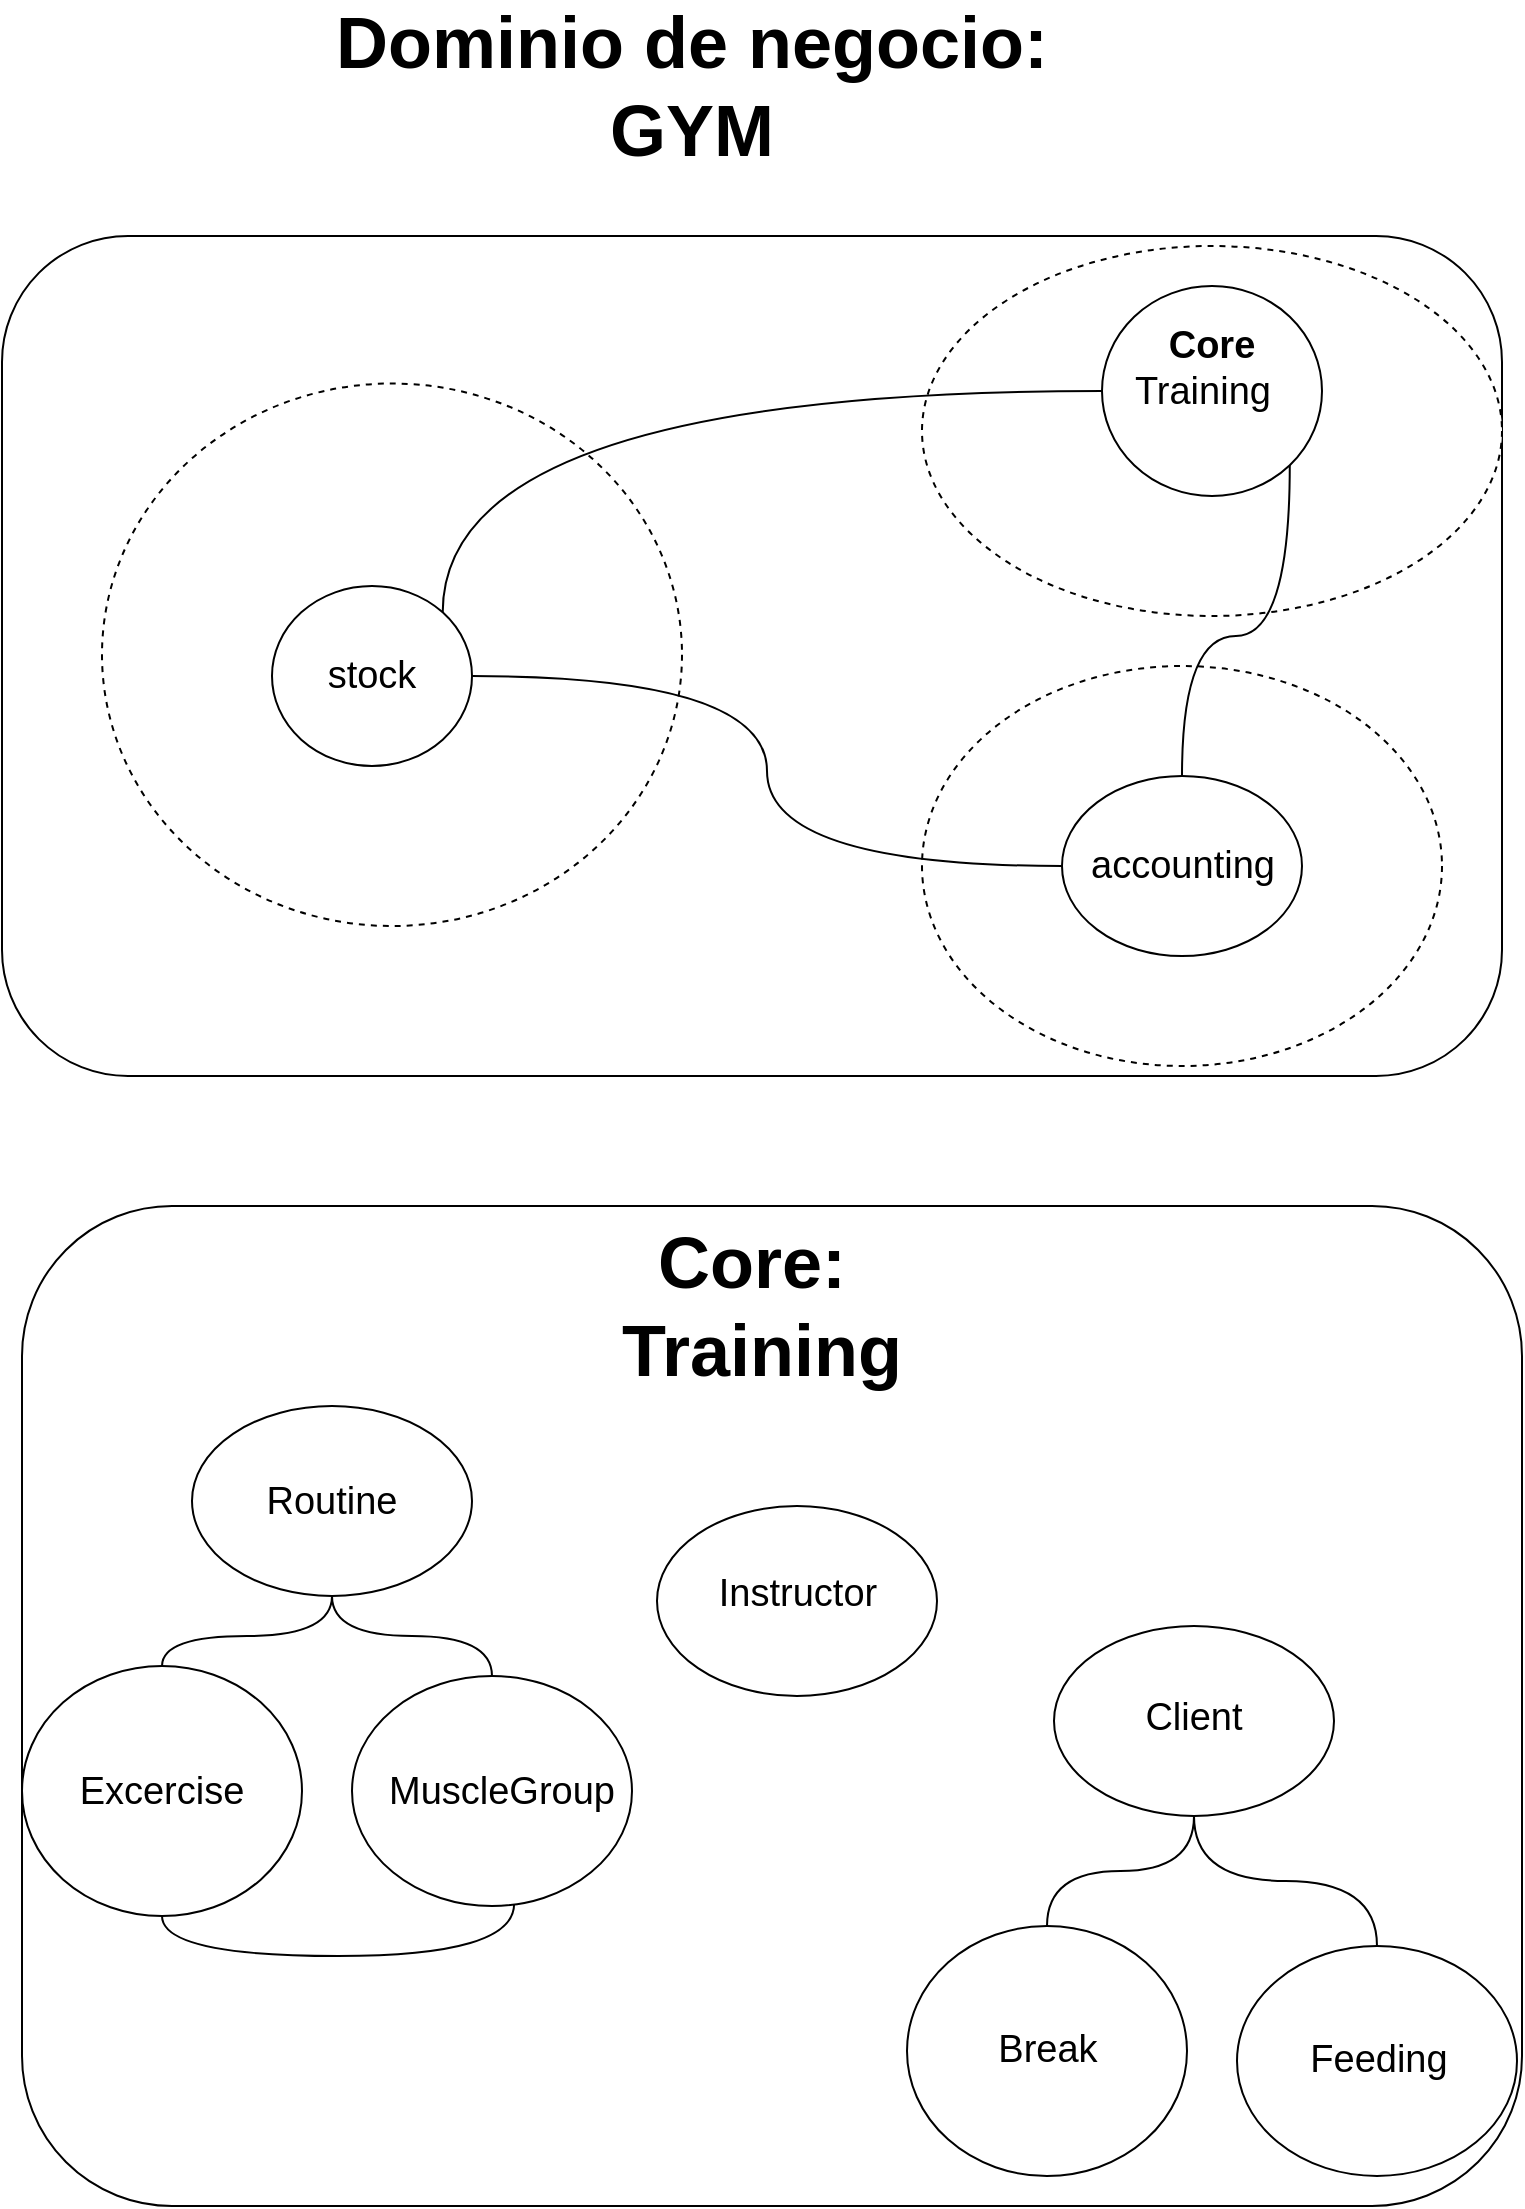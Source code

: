 <mxfile version="15.3.1" type="device" pages="3"><diagram id="tiw5Bmr05pFOXXbVsQKV" name="Analisis"><mxGraphModel dx="868" dy="482" grid="1" gridSize="10" guides="1" tooltips="1" connect="1" arrows="1" fold="1" page="1" pageScale="1" pageWidth="827" pageHeight="1169" math="0" shadow="0"><root><mxCell id="0"/><mxCell id="1" parent="0"/><mxCell id="ugkIMONqdF9dpp6156TQ-1" value="" style="rounded=1;whiteSpace=wrap;html=1;" vertex="1" parent="1"><mxGeometry x="40" y="165" width="750" height="420" as="geometry"/></mxCell><mxCell id="ugkIMONqdF9dpp6156TQ-2" value="" style="ellipse;whiteSpace=wrap;html=1;dashed=1;" vertex="1" parent="1"><mxGeometry x="90" y="238.75" width="290" height="271.25" as="geometry"/></mxCell><mxCell id="ugkIMONqdF9dpp6156TQ-3" value="" style="ellipse;whiteSpace=wrap;html=1;dashed=1;" vertex="1" parent="1"><mxGeometry x="500" y="380" width="260" height="200" as="geometry"/></mxCell><mxCell id="ugkIMONqdF9dpp6156TQ-4" value="" style="ellipse;whiteSpace=wrap;html=1;dashed=1;" vertex="1" parent="1"><mxGeometry x="500" y="170" width="290" height="185" as="geometry"/></mxCell><mxCell id="ugkIMONqdF9dpp6156TQ-5" value="&lt;b&gt;&lt;font style=&quot;font-size: 36px&quot;&gt;Dominio de negocio:&amp;nbsp;&lt;br&gt;GYM&amp;nbsp;&lt;/font&gt;&lt;/b&gt;" style="text;html=1;strokeColor=none;fillColor=none;align=center;verticalAlign=middle;whiteSpace=wrap;rounded=0;" vertex="1" parent="1"><mxGeometry x="190" y="50" width="400" height="80" as="geometry"/></mxCell><mxCell id="ugkIMONqdF9dpp6156TQ-40" style="edgeStyle=orthogonalEdgeStyle;curved=1;rounded=0;orthogonalLoop=1;jettySize=auto;html=1;entryX=0;entryY=0.5;entryDx=0;entryDy=0;endArrow=none;endFill=0;" edge="1" parent="1" source="ugkIMONqdF9dpp6156TQ-6" target="ugkIMONqdF9dpp6156TQ-8"><mxGeometry relative="1" as="geometry"/></mxCell><mxCell id="ugkIMONqdF9dpp6156TQ-6" value="" style="ellipse;whiteSpace=wrap;html=1;fontFamily=Helvetica;" vertex="1" parent="1"><mxGeometry x="175" y="340" width="100" height="90" as="geometry"/></mxCell><mxCell id="ugkIMONqdF9dpp6156TQ-7" style="edgeStyle=orthogonalEdgeStyle;curved=1;rounded=0;orthogonalLoop=1;jettySize=auto;html=1;entryX=1;entryY=1;entryDx=0;entryDy=0;fontFamily=Helvetica;fontSize=19;endArrow=none;endFill=0;" edge="1" parent="1" source="ugkIMONqdF9dpp6156TQ-8" target="ugkIMONqdF9dpp6156TQ-10"><mxGeometry relative="1" as="geometry"/></mxCell><mxCell id="ugkIMONqdF9dpp6156TQ-8" value="" style="ellipse;whiteSpace=wrap;html=1;" vertex="1" parent="1"><mxGeometry x="570" y="435" width="120" height="90" as="geometry"/></mxCell><mxCell id="ugkIMONqdF9dpp6156TQ-9" style="edgeStyle=orthogonalEdgeStyle;curved=1;rounded=0;orthogonalLoop=1;jettySize=auto;html=1;entryX=1;entryY=0;entryDx=0;entryDy=0;fontFamily=Helvetica;fontSize=19;endArrow=none;endFill=0;" edge="1" parent="1" source="ugkIMONqdF9dpp6156TQ-10" target="ugkIMONqdF9dpp6156TQ-6"><mxGeometry relative="1" as="geometry"/></mxCell><mxCell id="ugkIMONqdF9dpp6156TQ-10" value="" style="ellipse;whiteSpace=wrap;html=1;" vertex="1" parent="1"><mxGeometry x="590" y="190" width="110" height="105" as="geometry"/></mxCell><mxCell id="ugkIMONqdF9dpp6156TQ-11" value="" style="rounded=1;whiteSpace=wrap;html=1;" vertex="1" parent="1"><mxGeometry x="50" y="650" width="750" height="500" as="geometry"/></mxCell><mxCell id="ugkIMONqdF9dpp6156TQ-12" value="&lt;span style=&quot;font-size: 36px&quot;&gt;&lt;b&gt;Core:&lt;br&gt;&amp;nbsp;Training&lt;/b&gt;&lt;/span&gt;" style="text;html=1;strokeColor=none;fillColor=none;align=center;verticalAlign=middle;whiteSpace=wrap;rounded=0;" vertex="1" parent="1"><mxGeometry x="330" y="660" width="170" height="80" as="geometry"/></mxCell><mxCell id="ugkIMONqdF9dpp6156TQ-14" value="Training" style="text;html=1;strokeColor=none;fillColor=none;align=center;verticalAlign=middle;whiteSpace=wrap;rounded=0;fontFamily=Helvetica;fontSize=19;" vertex="1" parent="1"><mxGeometry x="593.5" y="232.5" width="93" height="20" as="geometry"/></mxCell><mxCell id="ugkIMONqdF9dpp6156TQ-15" value="stock" style="text;html=1;strokeColor=none;fillColor=none;align=center;verticalAlign=middle;whiteSpace=wrap;rounded=0;fontFamily=Helvetica;fontSize=19;" vertex="1" parent="1"><mxGeometry x="205" y="375" width="40" height="20" as="geometry"/></mxCell><mxCell id="ugkIMONqdF9dpp6156TQ-16" value="Core" style="text;html=1;strokeColor=none;fillColor=none;align=center;verticalAlign=middle;whiteSpace=wrap;rounded=0;fontFamily=Helvetica;fontSize=19;fontStyle=1" vertex="1" parent="1"><mxGeometry x="625" y="210" width="40" height="20" as="geometry"/></mxCell><mxCell id="ugkIMONqdF9dpp6156TQ-17" style="edgeStyle=orthogonalEdgeStyle;curved=1;rounded=0;orthogonalLoop=1;jettySize=auto;html=1;entryX=0.579;entryY=0.991;entryDx=0;entryDy=0;entryPerimeter=0;fontFamily=Helvetica;fontSize=19;endArrow=none;endFill=0;exitX=0.5;exitY=1;exitDx=0;exitDy=0;" edge="1" parent="1" source="ugkIMONqdF9dpp6156TQ-18" target="ugkIMONqdF9dpp6156TQ-20"><mxGeometry relative="1" as="geometry"/></mxCell><mxCell id="ugkIMONqdF9dpp6156TQ-18" value="" style="ellipse;whiteSpace=wrap;html=1;fontFamily=Helvetica;" vertex="1" parent="1"><mxGeometry x="50" y="880" width="140" height="125" as="geometry"/></mxCell><mxCell id="ugkIMONqdF9dpp6156TQ-19" value="Excercise" style="text;html=1;strokeColor=none;fillColor=none;align=center;verticalAlign=middle;whiteSpace=wrap;rounded=0;fontFamily=Helvetica;fontSize=19;" vertex="1" parent="1"><mxGeometry x="65" y="928.75" width="110" height="27.5" as="geometry"/></mxCell><mxCell id="ugkIMONqdF9dpp6156TQ-20" value="" style="ellipse;whiteSpace=wrap;html=1;fontFamily=Helvetica;" vertex="1" parent="1"><mxGeometry x="215" y="885" width="140" height="115" as="geometry"/></mxCell><mxCell id="ugkIMONqdF9dpp6156TQ-21" value="MuscleGroup" style="text;html=1;strokeColor=none;fillColor=none;align=center;verticalAlign=middle;whiteSpace=wrap;rounded=0;fontFamily=Helvetica;fontSize=19;" vertex="1" parent="1"><mxGeometry x="225" y="928.75" width="130" height="27.5" as="geometry"/></mxCell><mxCell id="ugkIMONqdF9dpp6156TQ-22" style="edgeStyle=orthogonalEdgeStyle;curved=1;rounded=0;orthogonalLoop=1;jettySize=auto;html=1;entryX=0.5;entryY=0;entryDx=0;entryDy=0;fontFamily=Helvetica;fontSize=19;endArrow=none;endFill=0;" edge="1" parent="1" source="ugkIMONqdF9dpp6156TQ-24" target="ugkIMONqdF9dpp6156TQ-18"><mxGeometry relative="1" as="geometry"/></mxCell><mxCell id="ugkIMONqdF9dpp6156TQ-23" style="edgeStyle=orthogonalEdgeStyle;curved=1;rounded=0;orthogonalLoop=1;jettySize=auto;html=1;fontFamily=Helvetica;fontSize=19;endArrow=none;endFill=0;" edge="1" parent="1" source="ugkIMONqdF9dpp6156TQ-24" target="ugkIMONqdF9dpp6156TQ-20"><mxGeometry relative="1" as="geometry"/></mxCell><mxCell id="ugkIMONqdF9dpp6156TQ-24" value="" style="ellipse;whiteSpace=wrap;html=1;fontFamily=Helvetica;" vertex="1" parent="1"><mxGeometry x="135" y="750" width="140" height="95" as="geometry"/></mxCell><mxCell id="ugkIMONqdF9dpp6156TQ-25" value="Routine" style="text;html=1;strokeColor=none;fillColor=none;align=center;verticalAlign=middle;whiteSpace=wrap;rounded=0;fontFamily=Helvetica;fontSize=19;" vertex="1" parent="1"><mxGeometry x="150" y="783.75" width="110" height="27.5" as="geometry"/></mxCell><mxCell id="ugkIMONqdF9dpp6156TQ-26" value="" style="ellipse;whiteSpace=wrap;html=1;fontFamily=Helvetica;" vertex="1" parent="1"><mxGeometry x="492.5" y="1009.99" width="140" height="125" as="geometry"/></mxCell><mxCell id="ugkIMONqdF9dpp6156TQ-27" value="Break" style="text;html=1;strokeColor=none;fillColor=none;align=center;verticalAlign=middle;whiteSpace=wrap;rounded=0;fontFamily=Helvetica;fontSize=19;" vertex="1" parent="1"><mxGeometry x="507.5" y="1058.74" width="110" height="27.5" as="geometry"/></mxCell><mxCell id="ugkIMONqdF9dpp6156TQ-28" value="" style="ellipse;whiteSpace=wrap;html=1;fontFamily=Helvetica;" vertex="1" parent="1"><mxGeometry x="657.5" y="1019.99" width="140" height="115" as="geometry"/></mxCell><mxCell id="ugkIMONqdF9dpp6156TQ-29" value="Feeding" style="text;html=1;strokeColor=none;fillColor=none;align=center;verticalAlign=middle;whiteSpace=wrap;rounded=0;fontFamily=Helvetica;fontSize=19;" vertex="1" parent="1"><mxGeometry x="671" y="1063.74" width="115" height="27.5" as="geometry"/></mxCell><mxCell id="ugkIMONqdF9dpp6156TQ-30" value="" style="ellipse;whiteSpace=wrap;html=1;fontFamily=Helvetica;" vertex="1" parent="1"><mxGeometry x="367.5" y="800" width="140" height="95" as="geometry"/></mxCell><mxCell id="ugkIMONqdF9dpp6156TQ-31" value="Instructor" style="text;html=1;strokeColor=none;fillColor=none;align=center;verticalAlign=middle;whiteSpace=wrap;rounded=0;fontFamily=Helvetica;fontSize=19;" vertex="1" parent="1"><mxGeometry x="382.5" y="823.75" width="110" height="41.25" as="geometry"/></mxCell><mxCell id="ugkIMONqdF9dpp6156TQ-35" value="accounting" style="text;html=1;strokeColor=none;fillColor=none;align=center;verticalAlign=middle;whiteSpace=wrap;rounded=0;fontFamily=Helvetica;fontSize=19;" vertex="1" parent="1"><mxGeometry x="583.5" y="470" width="93" height="20" as="geometry"/></mxCell><mxCell id="ugkIMONqdF9dpp6156TQ-39" style="edgeStyle=orthogonalEdgeStyle;rounded=0;orthogonalLoop=1;jettySize=auto;html=1;endArrow=none;endFill=0;curved=1;" edge="1" parent="1" source="ugkIMONqdF9dpp6156TQ-36" target="ugkIMONqdF9dpp6156TQ-26"><mxGeometry relative="1" as="geometry"/></mxCell><mxCell id="ugkIMONqdF9dpp6156TQ-41" style="edgeStyle=orthogonalEdgeStyle;curved=1;rounded=0;orthogonalLoop=1;jettySize=auto;html=1;endArrow=none;endFill=0;" edge="1" parent="1" source="ugkIMONqdF9dpp6156TQ-36" target="ugkIMONqdF9dpp6156TQ-28"><mxGeometry relative="1" as="geometry"/></mxCell><mxCell id="ugkIMONqdF9dpp6156TQ-36" value="" style="ellipse;whiteSpace=wrap;html=1;fontFamily=Helvetica;" vertex="1" parent="1"><mxGeometry x="566" y="860" width="140" height="95" as="geometry"/></mxCell><mxCell id="ugkIMONqdF9dpp6156TQ-37" value="Client" style="text;html=1;strokeColor=none;fillColor=none;align=center;verticalAlign=middle;whiteSpace=wrap;rounded=0;fontFamily=Helvetica;fontSize=19;" vertex="1" parent="1"><mxGeometry x="581" y="884.99" width="110" height="41.25" as="geometry"/></mxCell></root></mxGraphModel></diagram><diagram id="6h7FGikNmwyFRgyz8muw" name="Modelo de dominio"><mxGraphModel dx="1108" dy="482" grid="1" gridSize="10" guides="1" tooltips="1" connect="1" arrows="1" fold="1" page="1" pageScale="1" pageWidth="827" pageHeight="1169" math="0" shadow="0"><root><mxCell id="7IHu89TSpWFx08FUJuCJ-0"/><mxCell id="7IHu89TSpWFx08FUJuCJ-1" parent="7IHu89TSpWFx08FUJuCJ-0"/></root></mxGraphModel></diagram><diagram id="0FJeMRDilMq7M1lN-m8I" name="Eventos"><mxGraphModel dx="1108" dy="482" grid="1" gridSize="10" guides="1" tooltips="1" connect="1" arrows="1" fold="1" page="1" pageScale="1" pageWidth="827" pageHeight="1169" math="0" shadow="0"><root><mxCell id="gqLE1gbJSIFGIwQ7n3k_-0"/><mxCell id="gqLE1gbJSIFGIwQ7n3k_-1" parent="gqLE1gbJSIFGIwQ7n3k_-0"/></root></mxGraphModel></diagram></mxfile>